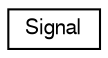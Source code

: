 digraph "Graphical Class Hierarchy"
{
  edge [fontname="FreeSans",fontsize="10",labelfontname="FreeSans",labelfontsize="10"];
  node [fontname="FreeSans",fontsize="10",shape=record];
  rankdir="LR";
  Node1 [label="Signal",height=0.2,width=0.4,color="black", fillcolor="white", style="filled",URL="$class_signal.html"];
}
